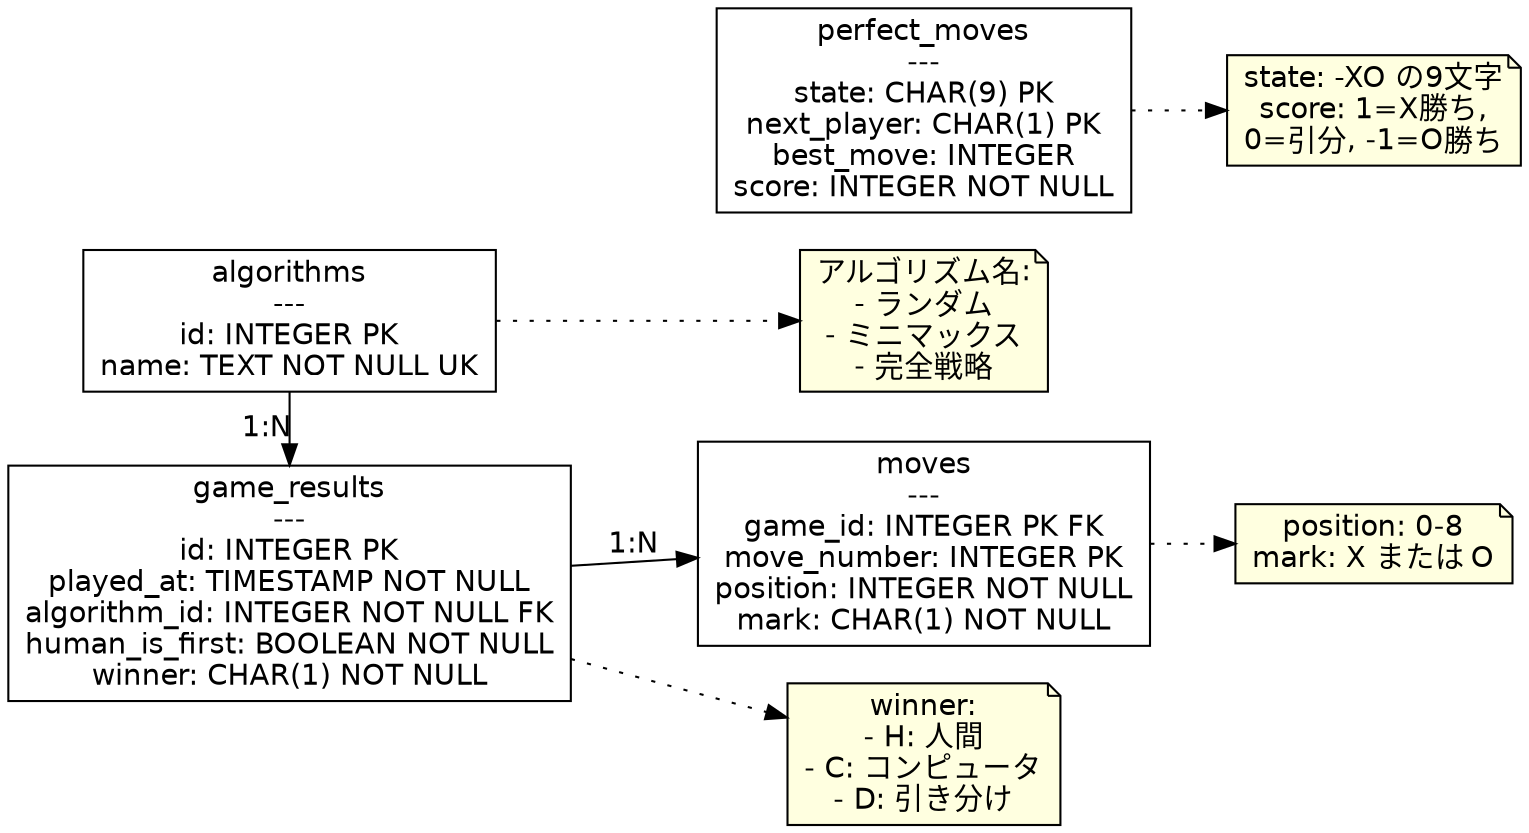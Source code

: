 digraph TicTacToeDB {
    rankdir=LR;
    node [shape=box, fontname="Helvetica"];
    edge [fontname="Helvetica"];

    algorithms [label="algorithms\n---\nid: INTEGER PK\nname: TEXT NOT NULL UK"];
    game_results [label="game_results\n---\nid: INTEGER PK\nplayed_at: TIMESTAMP NOT NULL\nalgorithm_id: INTEGER NOT NULL FK\nhuman_is_first: BOOLEAN NOT NULL\nwinner: CHAR(1) NOT NULL"];
    moves [label="moves\n---\ngame_id: INTEGER PK FK\nmove_number: INTEGER PK\nposition: INTEGER NOT NULL\nmark: CHAR(1) NOT NULL"];
    perfect_moves [label="perfect_moves\n---\nstate: CHAR(9) PK\nnext_player: CHAR(1) PK\nbest_move: INTEGER\nscore: INTEGER NOT NULL"];

    algorithms -> game_results [label="1:N"];
    game_results -> moves [label="1:N"];

    {rank=same; algorithms game_results}
    {rank=same; moves perfect_moves}

    // Notes
    node [shape=note, style=filled, fillcolor=lightyellow];
    algorithms_note [label="アルゴリズム名:\n- ランダム\n- ミニマックス\n- 完全戦略"];
    game_results_note [label="winner:\n- H: 人間\n- C: コンピュータ\n- D: 引き分け"];
    moves_note [label="position: 0-8\nmark: X または O"];
    perfect_moves_note [label="state: -XO の9文字\nscore: 1=X勝ち,\n0=引分, -1=O勝ち"];

    algorithms -> algorithms_note [style=dotted];
    game_results -> game_results_note [style=dotted];
    moves -> moves_note [style=dotted];
    perfect_moves -> perfect_moves_note [style=dotted];
} 